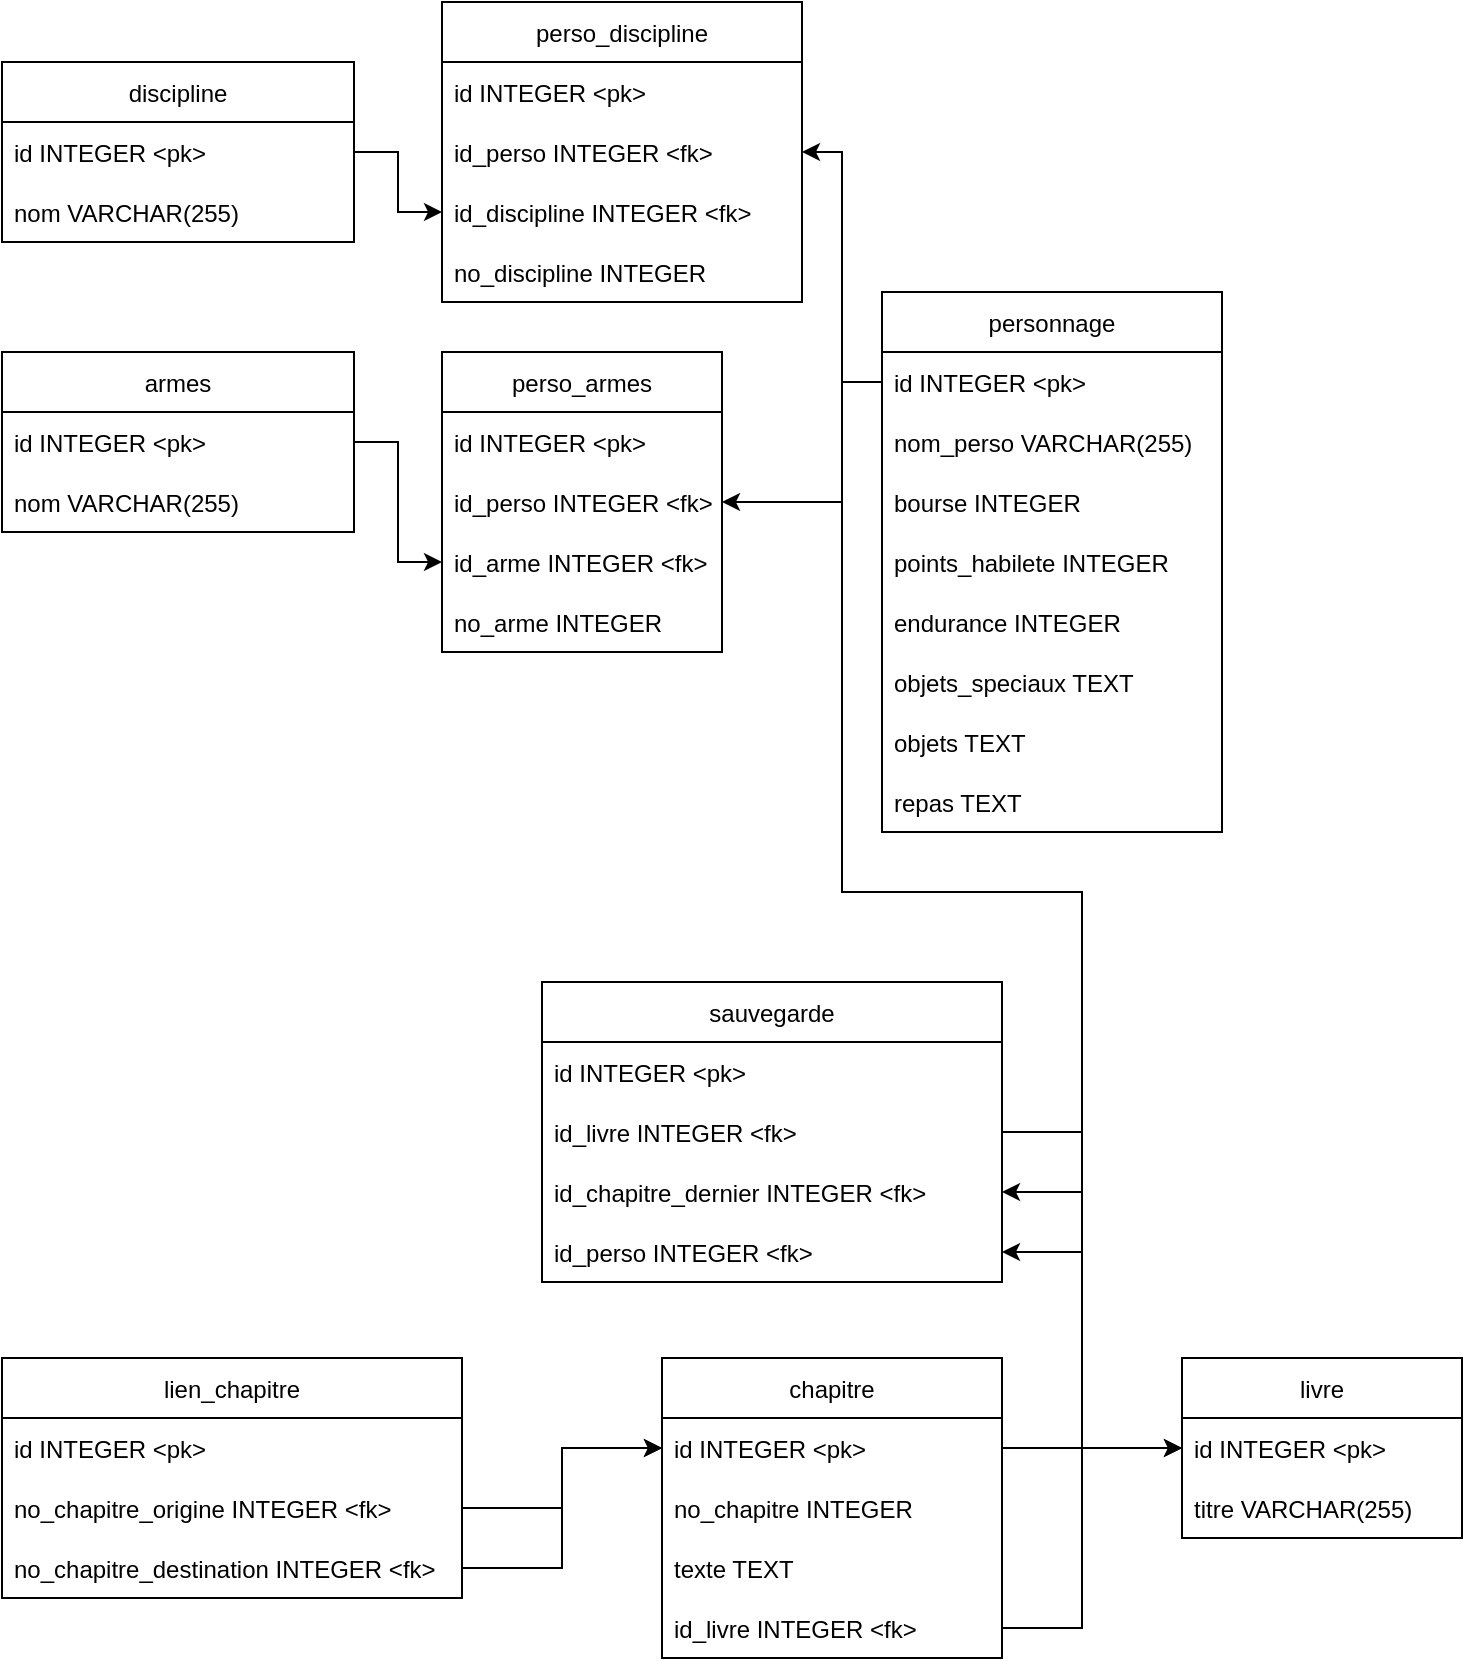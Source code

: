 <mxfile version="21.6.8" type="device">
  <diagram name="Page-1" id="88VQNk8OJ4TYMS-WDnso">
    <mxGraphModel dx="1548" dy="1022" grid="1" gridSize="10" guides="1" tooltips="1" connect="1" arrows="1" fold="1" page="1" pageScale="1" pageWidth="827" pageHeight="1169" math="0" shadow="0">
      <root>
        <mxCell id="0" />
        <mxCell id="1" parent="0" />
        <mxCell id="THlkA6d_nhwxe_w0RgPV-1" value="livre" style="swimlane;fontStyle=0;childLayout=stackLayout;horizontal=1;startSize=30;horizontalStack=0;resizeParent=1;resizeParentMax=0;resizeLast=0;collapsible=1;marginBottom=0;" parent="1" vertex="1">
          <mxGeometry x="750" y="713" width="140" height="90" as="geometry" />
        </mxCell>
        <mxCell id="THlkA6d_nhwxe_w0RgPV-2" value="id INTEGER &lt;pk&gt;" style="text;strokeColor=none;fillColor=none;align=left;verticalAlign=middle;spacingLeft=4;spacingRight=4;overflow=hidden;points=[[0,0.5],[1,0.5]];portConstraint=eastwest;rotatable=0;" parent="THlkA6d_nhwxe_w0RgPV-1" vertex="1">
          <mxGeometry y="30" width="140" height="30" as="geometry" />
        </mxCell>
        <mxCell id="THlkA6d_nhwxe_w0RgPV-3" value="titre VARCHAR(255)" style="text;strokeColor=none;fillColor=none;align=left;verticalAlign=middle;spacingLeft=4;spacingRight=4;overflow=hidden;points=[[0,0.5],[1,0.5]];portConstraint=eastwest;rotatable=0;" parent="THlkA6d_nhwxe_w0RgPV-1" vertex="1">
          <mxGeometry y="60" width="140" height="30" as="geometry" />
        </mxCell>
        <mxCell id="THlkA6d_nhwxe_w0RgPV-4" value="chapitre" style="swimlane;fontStyle=0;childLayout=stackLayout;horizontal=1;startSize=30;horizontalStack=0;resizeParent=1;resizeParentMax=0;resizeLast=0;collapsible=1;marginBottom=0;" parent="1" vertex="1">
          <mxGeometry x="490" y="713" width="170" height="150" as="geometry" />
        </mxCell>
        <mxCell id="THlkA6d_nhwxe_w0RgPV-5" value="id INTEGER &lt;pk&gt;" style="text;strokeColor=none;fillColor=none;align=left;verticalAlign=middle;spacingLeft=4;spacingRight=4;overflow=hidden;points=[[0,0.5],[1,0.5]];portConstraint=eastwest;rotatable=0;" parent="THlkA6d_nhwxe_w0RgPV-4" vertex="1">
          <mxGeometry y="30" width="170" height="30" as="geometry" />
        </mxCell>
        <mxCell id="THlkA6d_nhwxe_w0RgPV-6" value="no_chapitre INTEGER" style="text;strokeColor=none;fillColor=none;align=left;verticalAlign=middle;spacingLeft=4;spacingRight=4;overflow=hidden;points=[[0,0.5],[1,0.5]];portConstraint=eastwest;rotatable=0;" parent="THlkA6d_nhwxe_w0RgPV-4" vertex="1">
          <mxGeometry y="60" width="170" height="30" as="geometry" />
        </mxCell>
        <mxCell id="THlkA6d_nhwxe_w0RgPV-7" value="texte TEXT" style="text;strokeColor=none;fillColor=none;align=left;verticalAlign=middle;spacingLeft=4;spacingRight=4;overflow=hidden;points=[[0,0.5],[1,0.5]];portConstraint=eastwest;rotatable=0;" parent="THlkA6d_nhwxe_w0RgPV-4" vertex="1">
          <mxGeometry y="90" width="170" height="30" as="geometry" />
        </mxCell>
        <mxCell id="THlkA6d_nhwxe_w0RgPV-21" value="id_livre INTEGER &lt;fk&gt;" style="text;strokeColor=none;fillColor=none;align=left;verticalAlign=middle;spacingLeft=4;spacingRight=4;overflow=hidden;points=[[0,0.5],[1,0.5]];portConstraint=eastwest;rotatable=0;" parent="THlkA6d_nhwxe_w0RgPV-4" vertex="1">
          <mxGeometry y="120" width="170" height="30" as="geometry" />
        </mxCell>
        <mxCell id="THlkA6d_nhwxe_w0RgPV-17" value="lien_chapitre" style="swimlane;fontStyle=0;childLayout=stackLayout;horizontal=1;startSize=30;horizontalStack=0;resizeParent=1;resizeParentMax=0;resizeLast=0;collapsible=1;marginBottom=0;" parent="1" vertex="1">
          <mxGeometry x="160" y="713" width="230" height="120" as="geometry" />
        </mxCell>
        <mxCell id="THlkA6d_nhwxe_w0RgPV-18" value="id INTEGER &lt;pk&gt;" style="text;strokeColor=none;fillColor=none;align=left;verticalAlign=middle;spacingLeft=4;spacingRight=4;overflow=hidden;points=[[0,0.5],[1,0.5]];portConstraint=eastwest;rotatable=0;" parent="THlkA6d_nhwxe_w0RgPV-17" vertex="1">
          <mxGeometry y="30" width="230" height="30" as="geometry" />
        </mxCell>
        <mxCell id="THlkA6d_nhwxe_w0RgPV-19" value="no_chapitre_origine INTEGER &lt;fk&gt;" style="text;strokeColor=none;fillColor=none;align=left;verticalAlign=middle;spacingLeft=4;spacingRight=4;overflow=hidden;points=[[0,0.5],[1,0.5]];portConstraint=eastwest;rotatable=0;" parent="THlkA6d_nhwxe_w0RgPV-17" vertex="1">
          <mxGeometry y="60" width="230" height="30" as="geometry" />
        </mxCell>
        <mxCell id="THlkA6d_nhwxe_w0RgPV-20" value="no_chapitre_destination INTEGER &lt;fk&gt;" style="text;strokeColor=none;fillColor=none;align=left;verticalAlign=middle;spacingLeft=4;spacingRight=4;overflow=hidden;points=[[0,0.5],[1,0.5]];portConstraint=eastwest;rotatable=0;" parent="THlkA6d_nhwxe_w0RgPV-17" vertex="1">
          <mxGeometry y="90" width="230" height="30" as="geometry" />
        </mxCell>
        <mxCell id="THlkA6d_nhwxe_w0RgPV-22" style="edgeStyle=orthogonalEdgeStyle;rounded=0;orthogonalLoop=1;jettySize=auto;html=1;" parent="1" source="THlkA6d_nhwxe_w0RgPV-21" target="THlkA6d_nhwxe_w0RgPV-2" edge="1">
          <mxGeometry relative="1" as="geometry">
            <Array as="points">
              <mxPoint x="700" y="848" />
              <mxPoint x="700" y="758" />
            </Array>
          </mxGeometry>
        </mxCell>
        <mxCell id="THlkA6d_nhwxe_w0RgPV-23" style="edgeStyle=orthogonalEdgeStyle;rounded=0;orthogonalLoop=1;jettySize=auto;html=1;entryX=0;entryY=0.5;entryDx=0;entryDy=0;" parent="1" source="THlkA6d_nhwxe_w0RgPV-19" target="THlkA6d_nhwxe_w0RgPV-5" edge="1">
          <mxGeometry relative="1" as="geometry" />
        </mxCell>
        <mxCell id="THlkA6d_nhwxe_w0RgPV-24" style="edgeStyle=orthogonalEdgeStyle;rounded=0;orthogonalLoop=1;jettySize=auto;html=1;" parent="1" source="THlkA6d_nhwxe_w0RgPV-20" target="THlkA6d_nhwxe_w0RgPV-5" edge="1">
          <mxGeometry relative="1" as="geometry" />
        </mxCell>
        <mxCell id="THlkA6d_nhwxe_w0RgPV-25" value="discipline" style="swimlane;fontStyle=0;childLayout=stackLayout;horizontal=1;startSize=30;horizontalStack=0;resizeParent=1;resizeParentMax=0;resizeLast=0;collapsible=1;marginBottom=0;" parent="1" vertex="1">
          <mxGeometry x="160" y="65" width="176" height="90" as="geometry" />
        </mxCell>
        <mxCell id="THlkA6d_nhwxe_w0RgPV-26" value="id INTEGER &lt;pk&gt;" style="text;strokeColor=none;fillColor=none;align=left;verticalAlign=middle;spacingLeft=4;spacingRight=4;overflow=hidden;points=[[0,0.5],[1,0.5]];portConstraint=eastwest;rotatable=0;" parent="THlkA6d_nhwxe_w0RgPV-25" vertex="1">
          <mxGeometry y="30" width="176" height="30" as="geometry" />
        </mxCell>
        <mxCell id="THlkA6d_nhwxe_w0RgPV-27" value="nom VARCHAR(255)" style="text;strokeColor=none;fillColor=none;align=left;verticalAlign=middle;spacingLeft=4;spacingRight=4;overflow=hidden;points=[[0,0.5],[1,0.5]];portConstraint=eastwest;rotatable=0;" parent="THlkA6d_nhwxe_w0RgPV-25" vertex="1">
          <mxGeometry y="60" width="176" height="30" as="geometry" />
        </mxCell>
        <mxCell id="THlkA6d_nhwxe_w0RgPV-28" value="perso_discipline" style="swimlane;fontStyle=0;childLayout=stackLayout;horizontal=1;startSize=30;horizontalStack=0;resizeParent=1;resizeParentMax=0;resizeLast=0;collapsible=1;marginBottom=0;" parent="1" vertex="1">
          <mxGeometry x="380" y="35" width="180" height="150" as="geometry" />
        </mxCell>
        <mxCell id="THlkA6d_nhwxe_w0RgPV-29" value="id INTEGER &lt;pk&gt;" style="text;strokeColor=none;fillColor=none;align=left;verticalAlign=middle;spacingLeft=4;spacingRight=4;overflow=hidden;points=[[0,0.5],[1,0.5]];portConstraint=eastwest;rotatable=0;" parent="THlkA6d_nhwxe_w0RgPV-28" vertex="1">
          <mxGeometry y="30" width="180" height="30" as="geometry" />
        </mxCell>
        <mxCell id="THlkA6d_nhwxe_w0RgPV-30" value="id_perso INTEGER &lt;fk&gt;" style="text;strokeColor=none;fillColor=none;align=left;verticalAlign=middle;spacingLeft=4;spacingRight=4;overflow=hidden;points=[[0,0.5],[1,0.5]];portConstraint=eastwest;rotatable=0;" parent="THlkA6d_nhwxe_w0RgPV-28" vertex="1">
          <mxGeometry y="60" width="180" height="30" as="geometry" />
        </mxCell>
        <mxCell id="THlkA6d_nhwxe_w0RgPV-31" value="id_discipline INTEGER &lt;fk&gt;" style="text;strokeColor=none;fillColor=none;align=left;verticalAlign=middle;spacingLeft=4;spacingRight=4;overflow=hidden;points=[[0,0.5],[1,0.5]];portConstraint=eastwest;rotatable=0;" parent="THlkA6d_nhwxe_w0RgPV-28" vertex="1">
          <mxGeometry y="90" width="180" height="30" as="geometry" />
        </mxCell>
        <mxCell id="T6fVczMT5ZzxLNorLavQ-1" value="no_discipline INTEGER" style="text;strokeColor=none;fillColor=none;align=left;verticalAlign=middle;spacingLeft=4;spacingRight=4;overflow=hidden;points=[[0,0.5],[1,0.5]];portConstraint=eastwest;rotatable=0;" vertex="1" parent="THlkA6d_nhwxe_w0RgPV-28">
          <mxGeometry y="120" width="180" height="30" as="geometry" />
        </mxCell>
        <mxCell id="THlkA6d_nhwxe_w0RgPV-32" value="personnage" style="swimlane;fontStyle=0;childLayout=stackLayout;horizontal=1;startSize=30;horizontalStack=0;resizeParent=1;resizeParentMax=0;resizeLast=0;collapsible=1;marginBottom=0;" parent="1" vertex="1">
          <mxGeometry x="600" y="180" width="170" height="270" as="geometry" />
        </mxCell>
        <mxCell id="THlkA6d_nhwxe_w0RgPV-33" value="id INTEGER &lt;pk&gt;" style="text;strokeColor=none;fillColor=none;align=left;verticalAlign=middle;spacingLeft=4;spacingRight=4;overflow=hidden;points=[[0,0.5],[1,0.5]];portConstraint=eastwest;rotatable=0;" parent="THlkA6d_nhwxe_w0RgPV-32" vertex="1">
          <mxGeometry y="30" width="170" height="30" as="geometry" />
        </mxCell>
        <mxCell id="THlkA6d_nhwxe_w0RgPV-34" value="nom_perso VARCHAR(255)" style="text;strokeColor=none;fillColor=none;align=left;verticalAlign=middle;spacingLeft=4;spacingRight=4;overflow=hidden;points=[[0,0.5],[1,0.5]];portConstraint=eastwest;rotatable=0;" parent="THlkA6d_nhwxe_w0RgPV-32" vertex="1">
          <mxGeometry y="60" width="170" height="30" as="geometry" />
        </mxCell>
        <mxCell id="THlkA6d_nhwxe_w0RgPV-63" value="bourse INTEGER" style="text;strokeColor=none;fillColor=none;align=left;verticalAlign=middle;spacingLeft=4;spacingRight=4;overflow=hidden;points=[[0,0.5],[1,0.5]];portConstraint=eastwest;rotatable=0;" parent="THlkA6d_nhwxe_w0RgPV-32" vertex="1">
          <mxGeometry y="90" width="170" height="30" as="geometry" />
        </mxCell>
        <mxCell id="THlkA6d_nhwxe_w0RgPV-64" value="points_habilete INTEGER" style="text;strokeColor=none;fillColor=none;align=left;verticalAlign=middle;spacingLeft=4;spacingRight=4;overflow=hidden;points=[[0,0.5],[1,0.5]];portConstraint=eastwest;rotatable=0;" parent="THlkA6d_nhwxe_w0RgPV-32" vertex="1">
          <mxGeometry y="120" width="170" height="30" as="geometry" />
        </mxCell>
        <mxCell id="THlkA6d_nhwxe_w0RgPV-65" value="endurance INTEGER" style="text;strokeColor=none;fillColor=none;align=left;verticalAlign=middle;spacingLeft=4;spacingRight=4;overflow=hidden;points=[[0,0.5],[1,0.5]];portConstraint=eastwest;rotatable=0;" parent="THlkA6d_nhwxe_w0RgPV-32" vertex="1">
          <mxGeometry y="150" width="170" height="30" as="geometry" />
        </mxCell>
        <mxCell id="THlkA6d_nhwxe_w0RgPV-68" value="objets_speciaux TEXT" style="text;strokeColor=none;fillColor=none;align=left;verticalAlign=middle;spacingLeft=4;spacingRight=4;overflow=hidden;points=[[0,0.5],[1,0.5]];portConstraint=eastwest;rotatable=0;" parent="THlkA6d_nhwxe_w0RgPV-32" vertex="1">
          <mxGeometry y="180" width="170" height="30" as="geometry" />
        </mxCell>
        <mxCell id="THlkA6d_nhwxe_w0RgPV-78" value="objets TEXT" style="text;strokeColor=none;fillColor=none;align=left;verticalAlign=middle;spacingLeft=4;spacingRight=4;overflow=hidden;points=[[0,0.5],[1,0.5]];portConstraint=eastwest;rotatable=0;" parent="THlkA6d_nhwxe_w0RgPV-32" vertex="1">
          <mxGeometry y="210" width="170" height="30" as="geometry" />
        </mxCell>
        <mxCell id="THlkA6d_nhwxe_w0RgPV-79" value="repas TEXT" style="text;strokeColor=none;fillColor=none;align=left;verticalAlign=middle;spacingLeft=4;spacingRight=4;overflow=hidden;points=[[0,0.5],[1,0.5]];portConstraint=eastwest;rotatable=0;" parent="THlkA6d_nhwxe_w0RgPV-32" vertex="1">
          <mxGeometry y="240" width="170" height="30" as="geometry" />
        </mxCell>
        <mxCell id="THlkA6d_nhwxe_w0RgPV-35" value="armes" style="swimlane;fontStyle=0;childLayout=stackLayout;horizontal=1;startSize=30;horizontalStack=0;resizeParent=1;resizeParentMax=0;resizeLast=0;collapsible=1;marginBottom=0;" parent="1" vertex="1">
          <mxGeometry x="160" y="210" width="176" height="90" as="geometry" />
        </mxCell>
        <mxCell id="THlkA6d_nhwxe_w0RgPV-44" value="id INTEGER &lt;pk&gt;" style="text;strokeColor=none;fillColor=none;align=left;verticalAlign=middle;spacingLeft=4;spacingRight=4;overflow=hidden;points=[[0,0.5],[1,0.5]];portConstraint=eastwest;rotatable=0;" parent="THlkA6d_nhwxe_w0RgPV-35" vertex="1">
          <mxGeometry y="30" width="176" height="30" as="geometry" />
        </mxCell>
        <mxCell id="THlkA6d_nhwxe_w0RgPV-37" value="nom VARCHAR(255)" style="text;strokeColor=none;fillColor=none;align=left;verticalAlign=middle;spacingLeft=4;spacingRight=4;overflow=hidden;points=[[0,0.5],[1,0.5]];portConstraint=eastwest;rotatable=0;" parent="THlkA6d_nhwxe_w0RgPV-35" vertex="1">
          <mxGeometry y="60" width="176" height="30" as="geometry" />
        </mxCell>
        <mxCell id="THlkA6d_nhwxe_w0RgPV-38" value="perso_armes" style="swimlane;fontStyle=0;childLayout=stackLayout;horizontal=1;startSize=30;horizontalStack=0;resizeParent=1;resizeParentMax=0;resizeLast=0;collapsible=1;marginBottom=0;" parent="1" vertex="1">
          <mxGeometry x="380" y="210" width="140" height="150" as="geometry" />
        </mxCell>
        <mxCell id="THlkA6d_nhwxe_w0RgPV-45" value="id INTEGER &lt;pk&gt;" style="text;strokeColor=none;fillColor=none;align=left;verticalAlign=middle;spacingLeft=4;spacingRight=4;overflow=hidden;points=[[0,0.5],[1,0.5]];portConstraint=eastwest;rotatable=0;" parent="THlkA6d_nhwxe_w0RgPV-38" vertex="1">
          <mxGeometry y="30" width="140" height="30" as="geometry" />
        </mxCell>
        <mxCell id="THlkA6d_nhwxe_w0RgPV-40" value="id_perso INTEGER &lt;fk&gt;" style="text;strokeColor=none;fillColor=none;align=left;verticalAlign=middle;spacingLeft=4;spacingRight=4;overflow=hidden;points=[[0,0.5],[1,0.5]];portConstraint=eastwest;rotatable=0;" parent="THlkA6d_nhwxe_w0RgPV-38" vertex="1">
          <mxGeometry y="60" width="140" height="30" as="geometry" />
        </mxCell>
        <mxCell id="THlkA6d_nhwxe_w0RgPV-41" value="id_arme INTEGER &lt;fk&gt;" style="text;strokeColor=none;fillColor=none;align=left;verticalAlign=middle;spacingLeft=4;spacingRight=4;overflow=hidden;points=[[0,0.5],[1,0.5]];portConstraint=eastwest;rotatable=0;" parent="THlkA6d_nhwxe_w0RgPV-38" vertex="1">
          <mxGeometry y="90" width="140" height="30" as="geometry" />
        </mxCell>
        <mxCell id="T6fVczMT5ZzxLNorLavQ-2" value="no_arme INTEGER" style="text;strokeColor=none;fillColor=none;align=left;verticalAlign=middle;spacingLeft=4;spacingRight=4;overflow=hidden;points=[[0,0.5],[1,0.5]];portConstraint=eastwest;rotatable=0;" vertex="1" parent="THlkA6d_nhwxe_w0RgPV-38">
          <mxGeometry y="120" width="140" height="30" as="geometry" />
        </mxCell>
        <mxCell id="THlkA6d_nhwxe_w0RgPV-42" style="edgeStyle=orthogonalEdgeStyle;rounded=0;orthogonalLoop=1;jettySize=auto;html=1;entryX=0;entryY=0.5;entryDx=0;entryDy=0;" parent="1" source="THlkA6d_nhwxe_w0RgPV-26" target="THlkA6d_nhwxe_w0RgPV-31" edge="1">
          <mxGeometry relative="1" as="geometry" />
        </mxCell>
        <mxCell id="THlkA6d_nhwxe_w0RgPV-43" style="edgeStyle=orthogonalEdgeStyle;rounded=0;orthogonalLoop=1;jettySize=auto;html=1;entryX=1;entryY=0.5;entryDx=0;entryDy=0;" parent="1" source="THlkA6d_nhwxe_w0RgPV-33" target="THlkA6d_nhwxe_w0RgPV-30" edge="1">
          <mxGeometry relative="1" as="geometry" />
        </mxCell>
        <mxCell id="THlkA6d_nhwxe_w0RgPV-46" style="edgeStyle=orthogonalEdgeStyle;rounded=0;orthogonalLoop=1;jettySize=auto;html=1;entryX=0;entryY=0.5;entryDx=0;entryDy=0;" parent="1" source="THlkA6d_nhwxe_w0RgPV-44" target="THlkA6d_nhwxe_w0RgPV-41" edge="1">
          <mxGeometry relative="1" as="geometry" />
        </mxCell>
        <mxCell id="THlkA6d_nhwxe_w0RgPV-48" style="edgeStyle=orthogonalEdgeStyle;rounded=0;orthogonalLoop=1;jettySize=auto;html=1;entryX=1;entryY=0.5;entryDx=0;entryDy=0;" parent="1" source="THlkA6d_nhwxe_w0RgPV-33" target="THlkA6d_nhwxe_w0RgPV-40" edge="1">
          <mxGeometry relative="1" as="geometry">
            <Array as="points">
              <mxPoint x="580" y="225" />
              <mxPoint x="580" y="285" />
            </Array>
          </mxGeometry>
        </mxCell>
        <mxCell id="THlkA6d_nhwxe_w0RgPV-69" value="sauvegarde" style="swimlane;fontStyle=0;childLayout=stackLayout;horizontal=1;startSize=30;horizontalStack=0;resizeParent=1;resizeParentMax=0;resizeLast=0;collapsible=1;marginBottom=0;" parent="1" vertex="1">
          <mxGeometry x="430" y="525" width="230" height="150" as="geometry" />
        </mxCell>
        <mxCell id="THlkA6d_nhwxe_w0RgPV-70" value="id INTEGER &lt;pk&gt;" style="text;strokeColor=none;fillColor=none;align=left;verticalAlign=middle;spacingLeft=4;spacingRight=4;overflow=hidden;points=[[0,0.5],[1,0.5]];portConstraint=eastwest;rotatable=0;" parent="THlkA6d_nhwxe_w0RgPV-69" vertex="1">
          <mxGeometry y="30" width="230" height="30" as="geometry" />
        </mxCell>
        <mxCell id="THlkA6d_nhwxe_w0RgPV-71" value="id_livre INTEGER &lt;fk&gt;" style="text;strokeColor=none;fillColor=none;align=left;verticalAlign=middle;spacingLeft=4;spacingRight=4;overflow=hidden;points=[[0,0.5],[1,0.5]];portConstraint=eastwest;rotatable=0;" parent="THlkA6d_nhwxe_w0RgPV-69" vertex="1">
          <mxGeometry y="60" width="230" height="30" as="geometry" />
        </mxCell>
        <mxCell id="THlkA6d_nhwxe_w0RgPV-76" value="id_chapitre_dernier INTEGER &lt;fk&gt;" style="text;strokeColor=none;fillColor=none;align=left;verticalAlign=middle;spacingLeft=4;spacingRight=4;overflow=hidden;points=[[0,0.5],[1,0.5]];portConstraint=eastwest;rotatable=0;" parent="THlkA6d_nhwxe_w0RgPV-69" vertex="1">
          <mxGeometry y="90" width="230" height="30" as="geometry" />
        </mxCell>
        <mxCell id="THlkA6d_nhwxe_w0RgPV-72" value="id_perso INTEGER &lt;fk&gt;" style="text;strokeColor=none;fillColor=none;align=left;verticalAlign=middle;spacingLeft=4;spacingRight=4;overflow=hidden;points=[[0,0.5],[1,0.5]];portConstraint=eastwest;rotatable=0;" parent="THlkA6d_nhwxe_w0RgPV-69" vertex="1">
          <mxGeometry y="120" width="230" height="30" as="geometry" />
        </mxCell>
        <mxCell id="THlkA6d_nhwxe_w0RgPV-73" style="edgeStyle=orthogonalEdgeStyle;rounded=0;orthogonalLoop=1;jettySize=auto;html=1;entryX=0;entryY=0.5;entryDx=0;entryDy=0;" parent="1" source="THlkA6d_nhwxe_w0RgPV-71" target="THlkA6d_nhwxe_w0RgPV-2" edge="1">
          <mxGeometry relative="1" as="geometry">
            <Array as="points">
              <mxPoint x="700" y="600" />
              <mxPoint x="700" y="758" />
            </Array>
          </mxGeometry>
        </mxCell>
        <mxCell id="THlkA6d_nhwxe_w0RgPV-75" style="edgeStyle=orthogonalEdgeStyle;rounded=0;orthogonalLoop=1;jettySize=auto;html=1;entryX=1;entryY=0.5;entryDx=0;entryDy=0;exitX=0;exitY=0.5;exitDx=0;exitDy=0;" parent="1" source="THlkA6d_nhwxe_w0RgPV-33" target="THlkA6d_nhwxe_w0RgPV-72" edge="1">
          <mxGeometry relative="1" as="geometry">
            <mxPoint x="570" y="320" as="sourcePoint" />
            <Array as="points">
              <mxPoint x="580" y="225" />
              <mxPoint x="580" y="480" />
              <mxPoint x="700" y="480" />
              <mxPoint x="700" y="660" />
            </Array>
          </mxGeometry>
        </mxCell>
        <mxCell id="THlkA6d_nhwxe_w0RgPV-77" style="edgeStyle=orthogonalEdgeStyle;rounded=0;orthogonalLoop=1;jettySize=auto;html=1;entryX=1;entryY=0.5;entryDx=0;entryDy=0;" parent="1" source="THlkA6d_nhwxe_w0RgPV-5" target="THlkA6d_nhwxe_w0RgPV-76" edge="1">
          <mxGeometry relative="1" as="geometry">
            <Array as="points">
              <mxPoint x="700" y="758" />
              <mxPoint x="700" y="630" />
            </Array>
          </mxGeometry>
        </mxCell>
      </root>
    </mxGraphModel>
  </diagram>
</mxfile>
